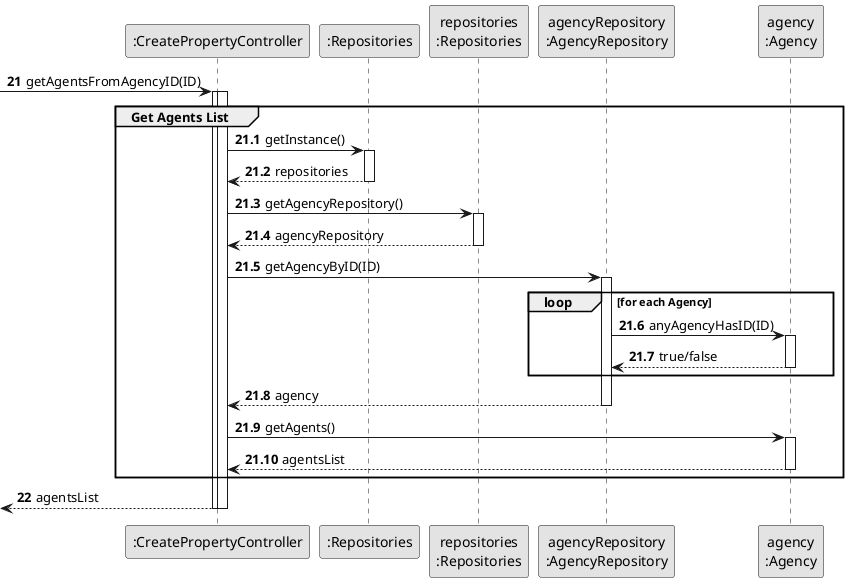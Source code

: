 @startuml

skinparam monochrome true
skinparam packageStyle rectangle
skinparam shadowing false

participant ":CreatePropertyController" as CTRL
participant ":Repositories" as RepositorySingleton
participant "repositories\n:Repositories" as PLAT
participant "agencyRepository\n:AgencyRepository" as AgencyRepository
participant "agency\n:Agency" as AGC

autonumber 21

-> CTRL : getAgentsFromAgencyID(ID)
activate CTRL

activate CTRL

    group Get Agents List
    autonumber 21.1

        CTRL -> RepositorySingleton : getInstance()
        activate RepositorySingleton

            RepositorySingleton --> CTRL: repositories
        deactivate RepositorySingleton

        CTRL -> PLAT : getAgencyRepository()
        activate PLAT

        PLAT --> CTRL : agencyRepository

        deactivate PLAT
        CTRL -> AgencyRepository : getAgencyByID(ID)

       activate AgencyRepository

           loop for each Agency

           AgencyRepository -> AGC : anyAgencyHasID(ID)

           activate AGC

           AGC --> AgencyRepository : true/false

           deactivate AGC
            end

       AgencyRepository --> CTRL : agency

       deactivate AgencyRepository

       CTRL -> AGC : getAgents()

       activate AGC

       AGC --> CTRL : agentsList
       deactivate AGC

   end

   autonumber 22

   <-- CTRL : agentsList

   deactivate CTRL

deactivate CTRL
@enduml